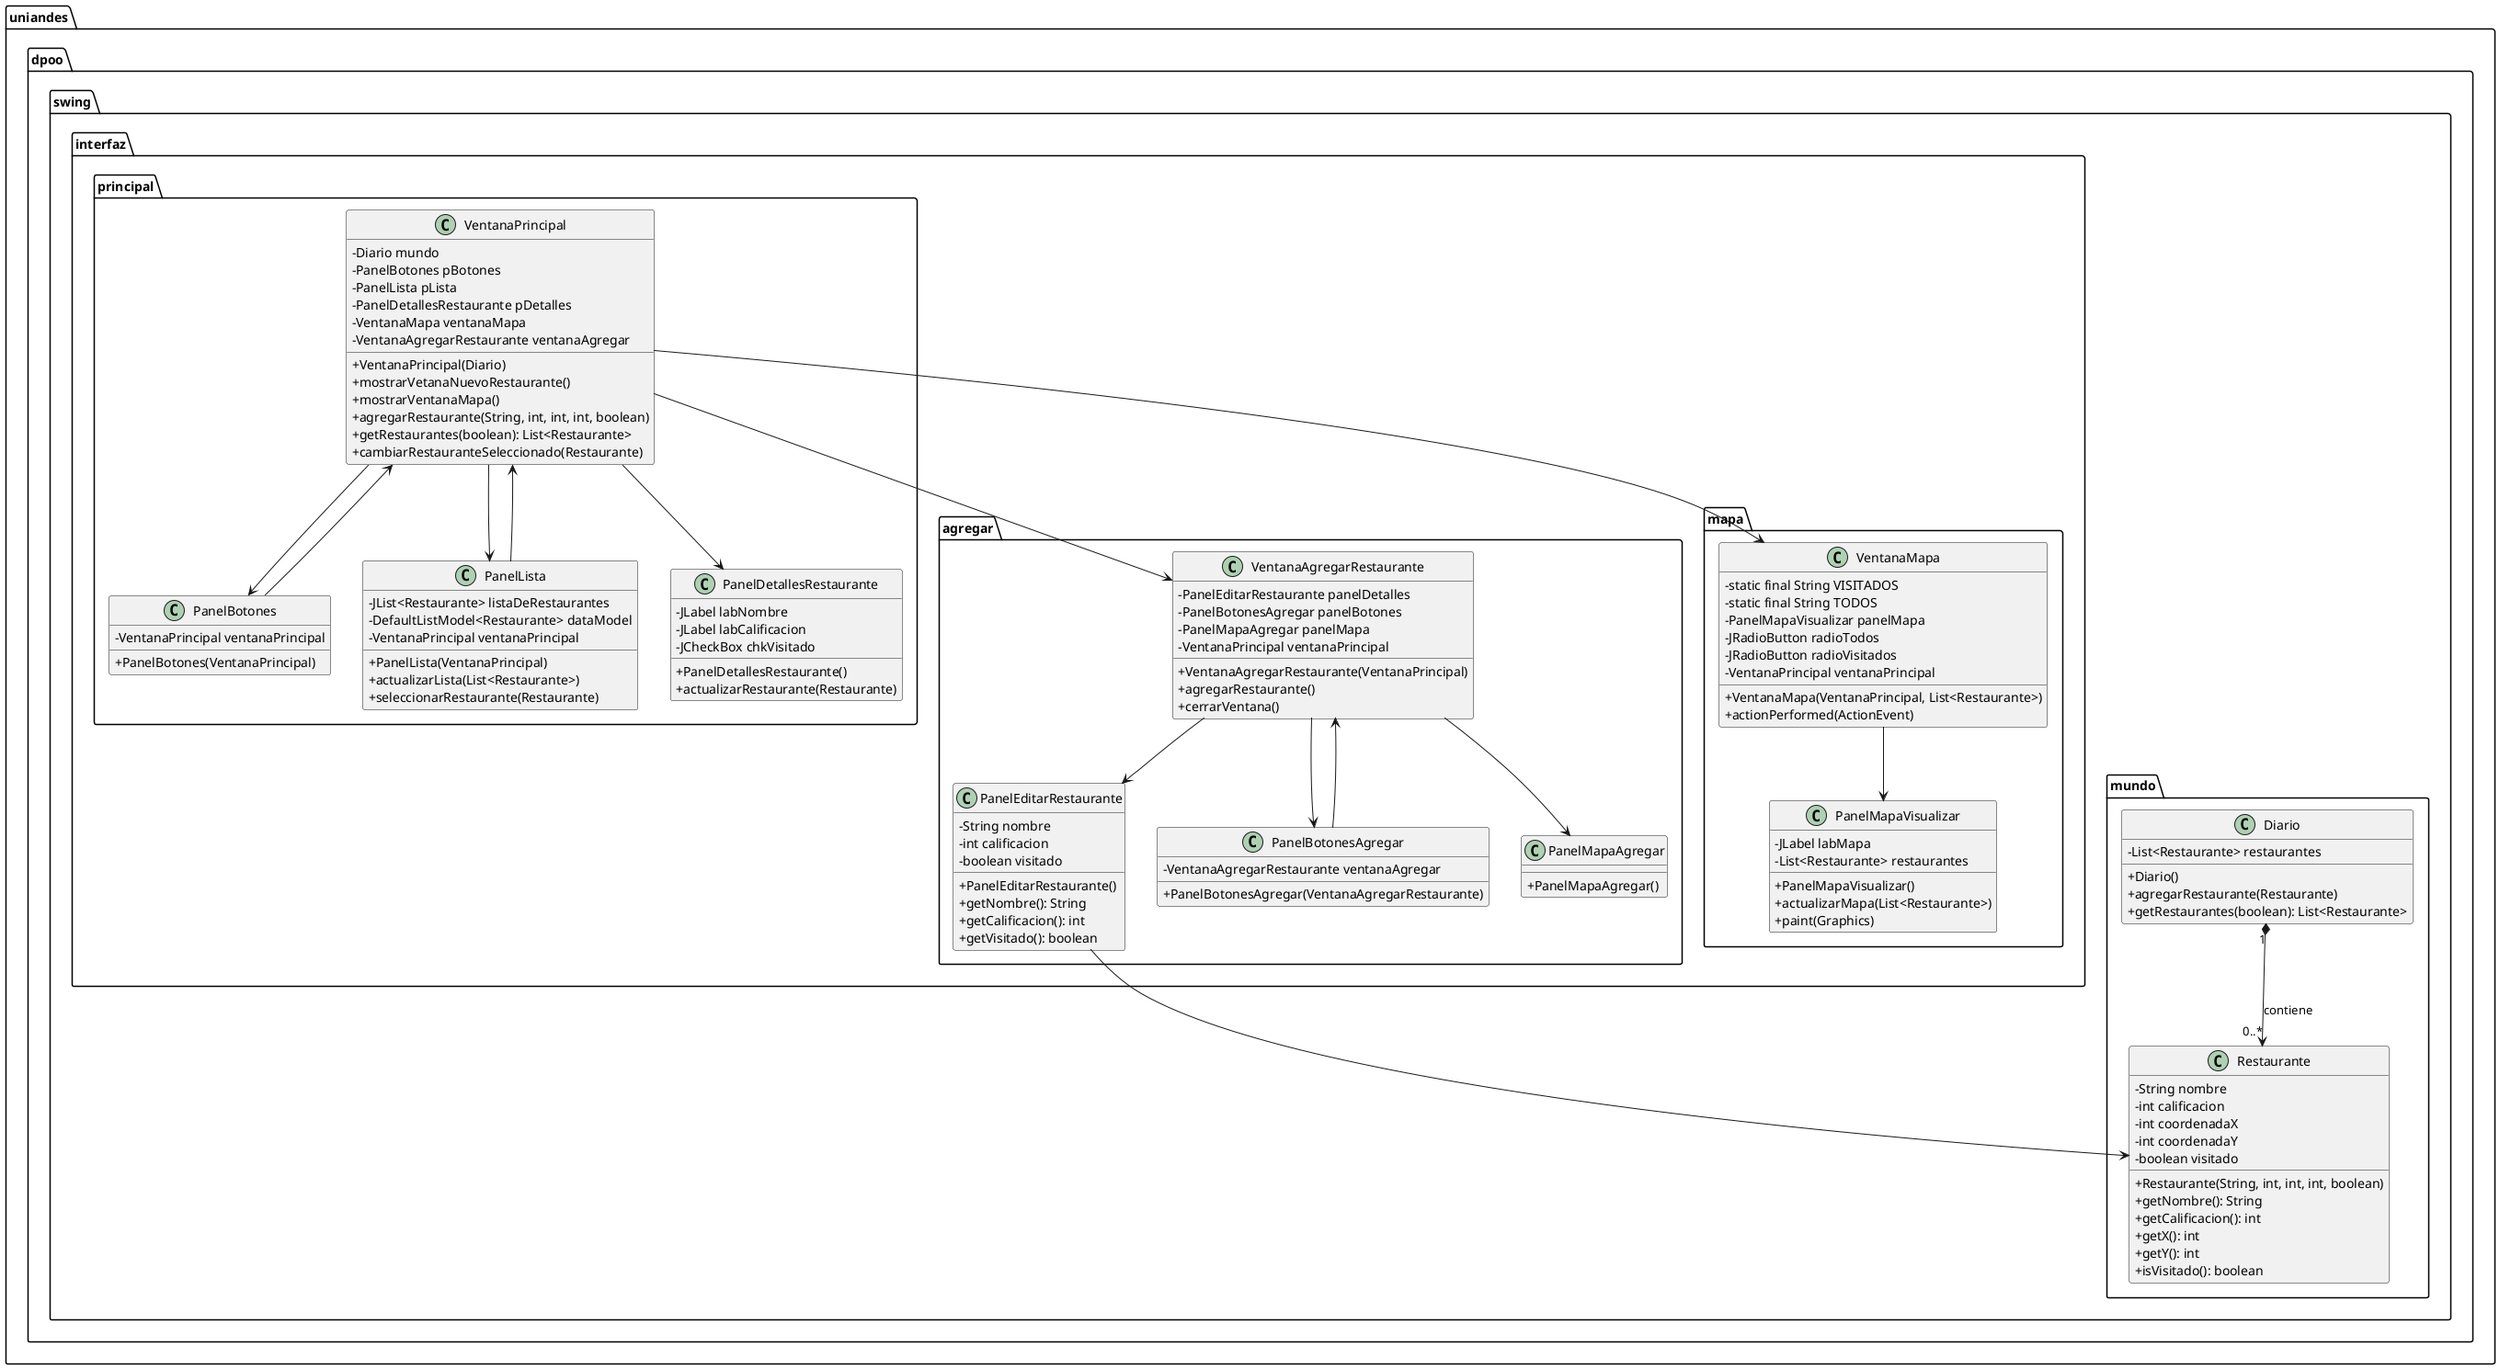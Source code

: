 @startuml
skinparam classAttributeIconSize 0

package "uniandes.dpoo.swing.mundo" {
    class Restaurante {
        - String nombre
        - int calificacion
        - int coordenadaX
        - int coordenadaY
        - boolean visitado

        + Restaurante(String, int, int, int, boolean)
        + getNombre(): String
        + getCalificacion(): int
        + getX(): int
        + getY(): int
        + isVisitado(): boolean
    }

    class Diario {
        - List<Restaurante> restaurantes

        + Diario()
        + agregarRestaurante(Restaurante)
        + getRestaurantes(boolean): List<Restaurante>
    }
}

package "uniandes.dpoo.swing.interfaz.principal" {
    class VentanaPrincipal {
        - Diario mundo
        - PanelBotones pBotones
        - PanelLista pLista
        - PanelDetallesRestaurante pDetalles
        - VentanaMapa ventanaMapa
        - VentanaAgregarRestaurante ventanaAgregar

        + VentanaPrincipal(Diario)
        + mostrarVetanaNuevoRestaurante()
        + mostrarVentanaMapa()
        + agregarRestaurante(String, int, int, int, boolean)
        + getRestaurantes(boolean): List<Restaurante>
        + cambiarRestauranteSeleccionado(Restaurante)
    }

    class PanelBotones {
        - VentanaPrincipal ventanaPrincipal
        + PanelBotones(VentanaPrincipal)
    }

    class PanelLista {
        - JList<Restaurante> listaDeRestaurantes
        - DefaultListModel<Restaurante> dataModel
        - VentanaPrincipal ventanaPrincipal

        + PanelLista(VentanaPrincipal)
        + actualizarLista(List<Restaurante>)
        + seleccionarRestaurante(Restaurante)
    }

    class PanelDetallesRestaurante {
        - JLabel labNombre
        - JLabel labCalificacion
        - JCheckBox chkVisitado

        + PanelDetallesRestaurante()
        + actualizarRestaurante(Restaurante)
    }
}

package "uniandes.dpoo.swing.interfaz.agregar" {
    class VentanaAgregarRestaurante {
        - PanelEditarRestaurante panelDetalles
        - PanelBotonesAgregar panelBotones
        - PanelMapaAgregar panelMapa
        - VentanaPrincipal ventanaPrincipal

        + VentanaAgregarRestaurante(VentanaPrincipal)
        + agregarRestaurante()
        + cerrarVentana()
    }

    class PanelEditarRestaurante {
        - String nombre
        - int calificacion
        - boolean visitado

        + PanelEditarRestaurante()
        + getNombre(): String
        + getCalificacion(): int
        + getVisitado(): boolean
    }

    class PanelBotonesAgregar {
        - VentanaAgregarRestaurante ventanaAgregar
        + PanelBotonesAgregar(VentanaAgregarRestaurante)
    }

    class PanelMapaAgregar {
        + PanelMapaAgregar()
    }
}

package "uniandes.dpoo.swing.interfaz.mapa" {
    class VentanaMapa {
        - static final String VISITADOS
        - static final String TODOS
        - PanelMapaVisualizar panelMapa
        - JRadioButton radioTodos
        - JRadioButton radioVisitados
        - VentanaPrincipal ventanaPrincipal

        + VentanaMapa(VentanaPrincipal, List<Restaurante>)
        + actionPerformed(ActionEvent)
    }

    class PanelMapaVisualizar {
        - JLabel labMapa
        - List<Restaurante> restaurantes

        + PanelMapaVisualizar()
        + actualizarMapa(List<Restaurante>)
        + paint(Graphics)
    }
}

' Relaciones entre las clases
VentanaPrincipal --> PanelBotones
VentanaPrincipal --> PanelLista
VentanaPrincipal --> PanelDetallesRestaurante
VentanaPrincipal --> VentanaMapa
VentanaPrincipal --> VentanaAgregarRestaurante

VentanaAgregarRestaurante --> PanelEditarRestaurante
VentanaAgregarRestaurante --> PanelBotonesAgregar
VentanaAgregarRestaurante --> PanelMapaAgregar

VentanaMapa --> PanelMapaVisualizar

PanelLista --> VentanaPrincipal
PanelBotones --> VentanaPrincipal
PanelBotonesAgregar --> VentanaAgregarRestaurante
PanelEditarRestaurante --> Restaurante

Diario "1" *--> "0..*" Restaurante : contiene
@enduml